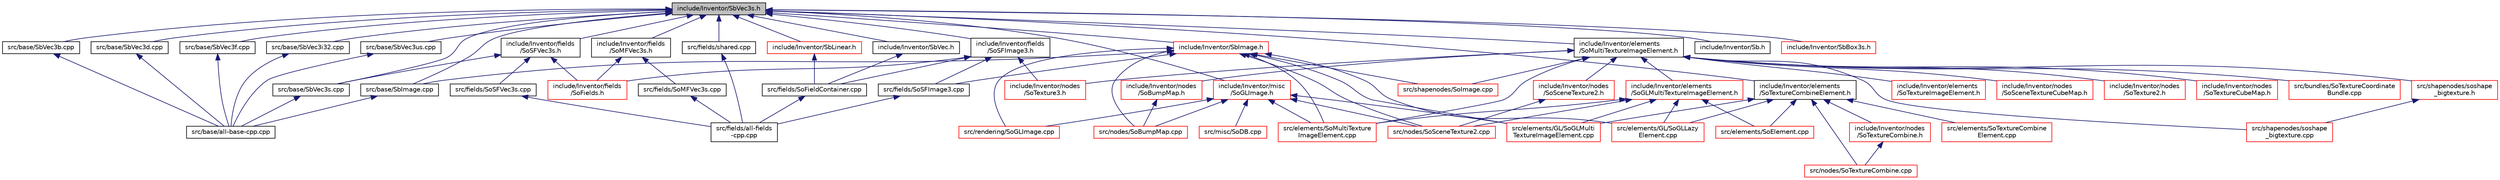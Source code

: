 digraph "include/Inventor/SbVec3s.h"
{
 // LATEX_PDF_SIZE
  edge [fontname="Helvetica",fontsize="10",labelfontname="Helvetica",labelfontsize="10"];
  node [fontname="Helvetica",fontsize="10",shape=record];
  Node1 [label="include/Inventor/SbVec3s.h",height=0.2,width=0.4,color="black", fillcolor="grey75", style="filled", fontcolor="black",tooltip=" "];
  Node1 -> Node2 [dir="back",color="midnightblue",fontsize="10",style="solid",fontname="Helvetica"];
  Node2 [label="src/base/SbImage.cpp",height=0.2,width=0.4,color="black", fillcolor="white", style="filled",URL="$SbImage_8cpp.html",tooltip=" "];
  Node2 -> Node3 [dir="back",color="midnightblue",fontsize="10",style="solid",fontname="Helvetica"];
  Node3 [label="src/base/all-base-cpp.cpp",height=0.2,width=0.4,color="black", fillcolor="white", style="filled",URL="$all-base-cpp_8cpp.html",tooltip=" "];
  Node1 -> Node4 [dir="back",color="midnightblue",fontsize="10",style="solid",fontname="Helvetica"];
  Node4 [label="src/base/SbVec3b.cpp",height=0.2,width=0.4,color="black", fillcolor="white", style="filled",URL="$SbVec3b_8cpp.html",tooltip=" "];
  Node4 -> Node3 [dir="back",color="midnightblue",fontsize="10",style="solid",fontname="Helvetica"];
  Node1 -> Node5 [dir="back",color="midnightblue",fontsize="10",style="solid",fontname="Helvetica"];
  Node5 [label="src/base/SbVec3d.cpp",height=0.2,width=0.4,color="black", fillcolor="white", style="filled",URL="$SbVec3d_8cpp.html",tooltip=" "];
  Node5 -> Node3 [dir="back",color="midnightblue",fontsize="10",style="solid",fontname="Helvetica"];
  Node1 -> Node6 [dir="back",color="midnightblue",fontsize="10",style="solid",fontname="Helvetica"];
  Node6 [label="src/base/SbVec3f.cpp",height=0.2,width=0.4,color="black", fillcolor="white", style="filled",URL="$SbVec3f_8cpp.html",tooltip=" "];
  Node6 -> Node3 [dir="back",color="midnightblue",fontsize="10",style="solid",fontname="Helvetica"];
  Node1 -> Node7 [dir="back",color="midnightblue",fontsize="10",style="solid",fontname="Helvetica"];
  Node7 [label="src/base/SbVec3i32.cpp",height=0.2,width=0.4,color="black", fillcolor="white", style="filled",URL="$SbVec3i32_8cpp.html",tooltip=" "];
  Node7 -> Node3 [dir="back",color="midnightblue",fontsize="10",style="solid",fontname="Helvetica"];
  Node1 -> Node8 [dir="back",color="midnightblue",fontsize="10",style="solid",fontname="Helvetica"];
  Node8 [label="src/base/SbVec3s.cpp",height=0.2,width=0.4,color="black", fillcolor="white", style="filled",URL="$SbVec3s_8cpp.html",tooltip=" "];
  Node8 -> Node3 [dir="back",color="midnightblue",fontsize="10",style="solid",fontname="Helvetica"];
  Node1 -> Node9 [dir="back",color="midnightblue",fontsize="10",style="solid",fontname="Helvetica"];
  Node9 [label="src/base/SbVec3us.cpp",height=0.2,width=0.4,color="black", fillcolor="white", style="filled",URL="$SbVec3us_8cpp.html",tooltip=" "];
  Node9 -> Node3 [dir="back",color="midnightblue",fontsize="10",style="solid",fontname="Helvetica"];
  Node1 -> Node10 [dir="back",color="midnightblue",fontsize="10",style="solid",fontname="Helvetica"];
  Node10 [label="src/fields/shared.cpp",height=0.2,width=0.4,color="black", fillcolor="white", style="filled",URL="$shared_8cpp.html",tooltip=" "];
  Node10 -> Node11 [dir="back",color="midnightblue",fontsize="10",style="solid",fontname="Helvetica"];
  Node11 [label="src/fields/all-fields\l-cpp.cpp",height=0.2,width=0.4,color="black", fillcolor="white", style="filled",URL="$all-fields-cpp_8cpp.html",tooltip=" "];
  Node1 -> Node12 [dir="back",color="midnightblue",fontsize="10",style="solid",fontname="Helvetica"];
  Node12 [label="include/Inventor/elements\l/SoMultiTextureImageElement.h",height=0.2,width=0.4,color="black", fillcolor="white", style="filled",URL="$SoMultiTextureImageElement_8h.html",tooltip=" "];
  Node12 -> Node13 [dir="back",color="midnightblue",fontsize="10",style="solid",fontname="Helvetica"];
  Node13 [label="src/bundles/SoTextureCoordinate\lBundle.cpp",height=0.2,width=0.4,color="red", fillcolor="white", style="filled",URL="$SoTextureCoordinateBundle_8cpp.html",tooltip=" "];
  Node12 -> Node15 [dir="back",color="midnightblue",fontsize="10",style="solid",fontname="Helvetica"];
  Node15 [label="src/elements/SoMultiTexture\lImageElement.cpp",height=0.2,width=0.4,color="red", fillcolor="white", style="filled",URL="$SoMultiTextureImageElement_8cpp.html",tooltip=" "];
  Node12 -> Node17 [dir="back",color="midnightblue",fontsize="10",style="solid",fontname="Helvetica"];
  Node17 [label="src/shapenodes/SoImage.cpp",height=0.2,width=0.4,color="red", fillcolor="white", style="filled",URL="$SoImage_8cpp.html",tooltip=" "];
  Node12 -> Node19 [dir="back",color="midnightblue",fontsize="10",style="solid",fontname="Helvetica"];
  Node19 [label="src/shapenodes/soshape\l_bigtexture.cpp",height=0.2,width=0.4,color="red", fillcolor="white", style="filled",URL="$soshape__bigtexture_8cpp.html",tooltip=" "];
  Node12 -> Node20 [dir="back",color="midnightblue",fontsize="10",style="solid",fontname="Helvetica"];
  Node20 [label="src/shapenodes/soshape\l_bigtexture.h",height=0.2,width=0.4,color="red", fillcolor="white", style="filled",URL="$soshape__bigtexture_8h.html",tooltip=" "];
  Node20 -> Node19 [dir="back",color="midnightblue",fontsize="10",style="solid",fontname="Helvetica"];
  Node12 -> Node22 [dir="back",color="midnightblue",fontsize="10",style="solid",fontname="Helvetica"];
  Node22 [label="include/Inventor/elements\l/SoGLMultiTextureImageElement.h",height=0.2,width=0.4,color="red", fillcolor="white", style="filled",URL="$SoGLMultiTextureImageElement_8h.html",tooltip=" "];
  Node22 -> Node23 [dir="back",color="midnightblue",fontsize="10",style="solid",fontname="Helvetica"];
  Node23 [label="src/elements/GL/SoGLLazy\lElement.cpp",height=0.2,width=0.4,color="red", fillcolor="white", style="filled",URL="$SoGLLazyElement_8cpp.html",tooltip=" "];
  Node22 -> Node25 [dir="back",color="midnightblue",fontsize="10",style="solid",fontname="Helvetica"];
  Node25 [label="src/elements/GL/SoGLMulti\lTextureImageElement.cpp",height=0.2,width=0.4,color="red", fillcolor="white", style="filled",URL="$SoGLMultiTextureImageElement_8cpp.html",tooltip=" "];
  Node22 -> Node26 [dir="back",color="midnightblue",fontsize="10",style="solid",fontname="Helvetica"];
  Node26 [label="src/elements/SoElement.cpp",height=0.2,width=0.4,color="red", fillcolor="white", style="filled",URL="$SoElement_8cpp.html",tooltip=" "];
  Node22 -> Node15 [dir="back",color="midnightblue",fontsize="10",style="solid",fontname="Helvetica"];
  Node22 -> Node27 [dir="back",color="midnightblue",fontsize="10",style="solid",fontname="Helvetica"];
  Node27 [label="src/nodes/SoSceneTexture2.cpp",height=0.2,width=0.4,color="red", fillcolor="white", style="filled",URL="$SoSceneTexture2_8cpp.html",tooltip=" "];
  Node12 -> Node43 [dir="back",color="midnightblue",fontsize="10",style="solid",fontname="Helvetica"];
  Node43 [label="include/Inventor/elements\l/SoTextureImageElement.h",height=0.2,width=0.4,color="red", fillcolor="white", style="filled",URL="$SoTextureImageElement_8h.html",tooltip=" "];
  Node12 -> Node44 [dir="back",color="midnightblue",fontsize="10",style="solid",fontname="Helvetica"];
  Node44 [label="include/Inventor/nodes\l/SoBumpMap.h",height=0.2,width=0.4,color="red", fillcolor="white", style="filled",URL="$SoBumpMap_8h.html",tooltip=" "];
  Node44 -> Node45 [dir="back",color="midnightblue",fontsize="10",style="solid",fontname="Helvetica"];
  Node45 [label="src/nodes/SoBumpMap.cpp",height=0.2,width=0.4,color="red", fillcolor="white", style="filled",URL="$SoBumpMap_8cpp.html",tooltip=" "];
  Node12 -> Node51 [dir="back",color="midnightblue",fontsize="10",style="solid",fontname="Helvetica"];
  Node51 [label="include/Inventor/nodes\l/SoSceneTexture2.h",height=0.2,width=0.4,color="red", fillcolor="white", style="filled",URL="$SoSceneTexture2_8h.html",tooltip=" "];
  Node51 -> Node27 [dir="back",color="midnightblue",fontsize="10",style="solid",fontname="Helvetica"];
  Node12 -> Node54 [dir="back",color="midnightblue",fontsize="10",style="solid",fontname="Helvetica"];
  Node54 [label="include/Inventor/nodes\l/SoSceneTextureCubeMap.h",height=0.2,width=0.4,color="red", fillcolor="white", style="filled",URL="$SoSceneTextureCubeMap_8h.html",tooltip=" "];
  Node12 -> Node55 [dir="back",color="midnightblue",fontsize="10",style="solid",fontname="Helvetica"];
  Node55 [label="include/Inventor/nodes\l/SoTexture2.h",height=0.2,width=0.4,color="red", fillcolor="white", style="filled",URL="$SoTexture2_8h.html",tooltip=" "];
  Node12 -> Node142 [dir="back",color="midnightblue",fontsize="10",style="solid",fontname="Helvetica"];
  Node142 [label="include/Inventor/nodes\l/SoTexture3.h",height=0.2,width=0.4,color="red", fillcolor="white", style="filled",URL="$SoTexture3_8h.html",tooltip=" "];
  Node12 -> Node143 [dir="back",color="midnightblue",fontsize="10",style="solid",fontname="Helvetica"];
  Node143 [label="include/Inventor/nodes\l/SoTextureCubeMap.h",height=0.2,width=0.4,color="red", fillcolor="white", style="filled",URL="$SoTextureCubeMap_8h.html",tooltip=" "];
  Node1 -> Node144 [dir="back",color="midnightblue",fontsize="10",style="solid",fontname="Helvetica"];
  Node144 [label="include/Inventor/elements\l/SoTextureCombineElement.h",height=0.2,width=0.4,color="black", fillcolor="white", style="filled",URL="$SoTextureCombineElement_8h.html",tooltip=" "];
  Node144 -> Node23 [dir="back",color="midnightblue",fontsize="10",style="solid",fontname="Helvetica"];
  Node144 -> Node25 [dir="back",color="midnightblue",fontsize="10",style="solid",fontname="Helvetica"];
  Node144 -> Node26 [dir="back",color="midnightblue",fontsize="10",style="solid",fontname="Helvetica"];
  Node144 -> Node145 [dir="back",color="midnightblue",fontsize="10",style="solid",fontname="Helvetica"];
  Node145 [label="src/elements/SoTextureCombine\lElement.cpp",height=0.2,width=0.4,color="red", fillcolor="white", style="filled",URL="$SoTextureCombineElement_8cpp.html",tooltip=" "];
  Node144 -> Node108 [dir="back",color="midnightblue",fontsize="10",style="solid",fontname="Helvetica"];
  Node108 [label="src/nodes/SoTextureCombine.cpp",height=0.2,width=0.4,color="red", fillcolor="white", style="filled",URL="$SoTextureCombine_8cpp.html",tooltip=" "];
  Node144 -> Node146 [dir="back",color="midnightblue",fontsize="10",style="solid",fontname="Helvetica"];
  Node146 [label="include/Inventor/nodes\l/SoTextureCombine.h",height=0.2,width=0.4,color="red", fillcolor="white", style="filled",URL="$SoTextureCombine_8h.html",tooltip=" "];
  Node146 -> Node108 [dir="back",color="midnightblue",fontsize="10",style="solid",fontname="Helvetica"];
  Node1 -> Node147 [dir="back",color="midnightblue",fontsize="10",style="solid",fontname="Helvetica"];
  Node147 [label="include/Inventor/fields\l/SoMFVec3s.h",height=0.2,width=0.4,color="black", fillcolor="white", style="filled",URL="$SoMFVec3s_8h.html",tooltip=" "];
  Node147 -> Node148 [dir="back",color="midnightblue",fontsize="10",style="solid",fontname="Helvetica"];
  Node148 [label="src/fields/SoMFVec3s.cpp",height=0.2,width=0.4,color="black", fillcolor="white", style="filled",URL="$SoMFVec3s_8cpp.html",tooltip=" "];
  Node148 -> Node11 [dir="back",color="midnightblue",fontsize="10",style="solid",fontname="Helvetica"];
  Node147 -> Node149 [dir="back",color="midnightblue",fontsize="10",style="solid",fontname="Helvetica"];
  Node149 [label="include/Inventor/fields\l/SoFields.h",height=0.2,width=0.4,color="red", fillcolor="white", style="filled",URL="$SoFields_8h.html",tooltip=" "];
  Node1 -> Node155 [dir="back",color="midnightblue",fontsize="10",style="solid",fontname="Helvetica"];
  Node155 [label="include/Inventor/fields\l/SoSFImage3.h",height=0.2,width=0.4,color="black", fillcolor="white", style="filled",URL="$SoSFImage3_8h.html",tooltip=" "];
  Node155 -> Node156 [dir="back",color="midnightblue",fontsize="10",style="solid",fontname="Helvetica"];
  Node156 [label="src/fields/SoFieldContainer.cpp",height=0.2,width=0.4,color="black", fillcolor="white", style="filled",URL="$SoFieldContainer_8cpp.html",tooltip=" "];
  Node156 -> Node11 [dir="back",color="midnightblue",fontsize="10",style="solid",fontname="Helvetica"];
  Node155 -> Node157 [dir="back",color="midnightblue",fontsize="10",style="solid",fontname="Helvetica"];
  Node157 [label="src/fields/SoSFImage3.cpp",height=0.2,width=0.4,color="black", fillcolor="white", style="filled",URL="$SoSFImage3_8cpp.html",tooltip=" "];
  Node157 -> Node11 [dir="back",color="midnightblue",fontsize="10",style="solid",fontname="Helvetica"];
  Node155 -> Node149 [dir="back",color="midnightblue",fontsize="10",style="solid",fontname="Helvetica"];
  Node155 -> Node142 [dir="back",color="midnightblue",fontsize="10",style="solid",fontname="Helvetica"];
  Node1 -> Node158 [dir="back",color="midnightblue",fontsize="10",style="solid",fontname="Helvetica"];
  Node158 [label="include/Inventor/fields\l/SoSFVec3s.h",height=0.2,width=0.4,color="black", fillcolor="white", style="filled",URL="$SoSFVec3s_8h.html",tooltip=" "];
  Node158 -> Node8 [dir="back",color="midnightblue",fontsize="10",style="solid",fontname="Helvetica"];
  Node158 -> Node159 [dir="back",color="midnightblue",fontsize="10",style="solid",fontname="Helvetica"];
  Node159 [label="src/fields/SoSFVec3s.cpp",height=0.2,width=0.4,color="black", fillcolor="white", style="filled",URL="$SoSFVec3s_8cpp.html",tooltip=" "];
  Node159 -> Node11 [dir="back",color="midnightblue",fontsize="10",style="solid",fontname="Helvetica"];
  Node158 -> Node149 [dir="back",color="midnightblue",fontsize="10",style="solid",fontname="Helvetica"];
  Node1 -> Node160 [dir="back",color="midnightblue",fontsize="10",style="solid",fontname="Helvetica"];
  Node160 [label="include/Inventor/misc\l/SoGLImage.h",height=0.2,width=0.4,color="red", fillcolor="white", style="filled",URL="$SoGLImage_8h.html",tooltip=" "];
  Node160 -> Node25 [dir="back",color="midnightblue",fontsize="10",style="solid",fontname="Helvetica"];
  Node160 -> Node15 [dir="back",color="midnightblue",fontsize="10",style="solid",fontname="Helvetica"];
  Node160 -> Node161 [dir="back",color="midnightblue",fontsize="10",style="solid",fontname="Helvetica"];
  Node161 [label="src/misc/SoDB.cpp",height=0.2,width=0.4,color="red", fillcolor="white", style="filled",URL="$SoDB_8cpp.html",tooltip=" "];
  Node160 -> Node45 [dir="back",color="midnightblue",fontsize="10",style="solid",fontname="Helvetica"];
  Node160 -> Node27 [dir="back",color="midnightblue",fontsize="10",style="solid",fontname="Helvetica"];
  Node160 -> Node162 [dir="back",color="midnightblue",fontsize="10",style="solid",fontname="Helvetica"];
  Node162 [label="src/rendering/SoGLImage.cpp",height=0.2,width=0.4,color="red", fillcolor="white", style="filled",URL="$SoGLImage_8cpp.html",tooltip=" "];
  Node1 -> Node168 [dir="back",color="midnightblue",fontsize="10",style="solid",fontname="Helvetica"];
  Node168 [label="include/Inventor/Sb.h",height=0.2,width=0.4,color="black", fillcolor="white", style="filled",URL="$Sb_8h.html",tooltip=" "];
  Node1 -> Node169 [dir="back",color="midnightblue",fontsize="10",style="solid",fontname="Helvetica"];
  Node169 [label="include/Inventor/SbBox3s.h",height=0.2,width=0.4,color="red", fillcolor="white", style="filled",URL="$SbBox3s_8h.html",tooltip=" "];
  Node1 -> Node177 [dir="back",color="midnightblue",fontsize="10",style="solid",fontname="Helvetica"];
  Node177 [label="include/Inventor/SbImage.h",height=0.2,width=0.4,color="red", fillcolor="white", style="filled",URL="$SbImage_8h.html",tooltip=" "];
  Node177 -> Node2 [dir="back",color="midnightblue",fontsize="10",style="solid",fontname="Helvetica"];
  Node177 -> Node23 [dir="back",color="midnightblue",fontsize="10",style="solid",fontname="Helvetica"];
  Node177 -> Node25 [dir="back",color="midnightblue",fontsize="10",style="solid",fontname="Helvetica"];
  Node177 -> Node15 [dir="back",color="midnightblue",fontsize="10",style="solid",fontname="Helvetica"];
  Node177 -> Node157 [dir="back",color="midnightblue",fontsize="10",style="solid",fontname="Helvetica"];
  Node177 -> Node45 [dir="back",color="midnightblue",fontsize="10",style="solid",fontname="Helvetica"];
  Node177 -> Node27 [dir="back",color="midnightblue",fontsize="10",style="solid",fontname="Helvetica"];
  Node177 -> Node162 [dir="back",color="midnightblue",fontsize="10",style="solid",fontname="Helvetica"];
  Node177 -> Node17 [dir="back",color="midnightblue",fontsize="10",style="solid",fontname="Helvetica"];
  Node1 -> Node181 [dir="back",color="midnightblue",fontsize="10",style="solid",fontname="Helvetica"];
  Node181 [label="include/Inventor/SbLinear.h",height=0.2,width=0.4,color="red", fillcolor="white", style="filled",URL="$SbLinear_8h.html",tooltip=" "];
  Node181 -> Node156 [dir="back",color="midnightblue",fontsize="10",style="solid",fontname="Helvetica"];
  Node1 -> Node183 [dir="back",color="midnightblue",fontsize="10",style="solid",fontname="Helvetica"];
  Node183 [label="include/Inventor/SbVec.h",height=0.2,width=0.4,color="black", fillcolor="white", style="filled",URL="$SbVec_8h.html",tooltip=" "];
  Node183 -> Node156 [dir="back",color="midnightblue",fontsize="10",style="solid",fontname="Helvetica"];
}
